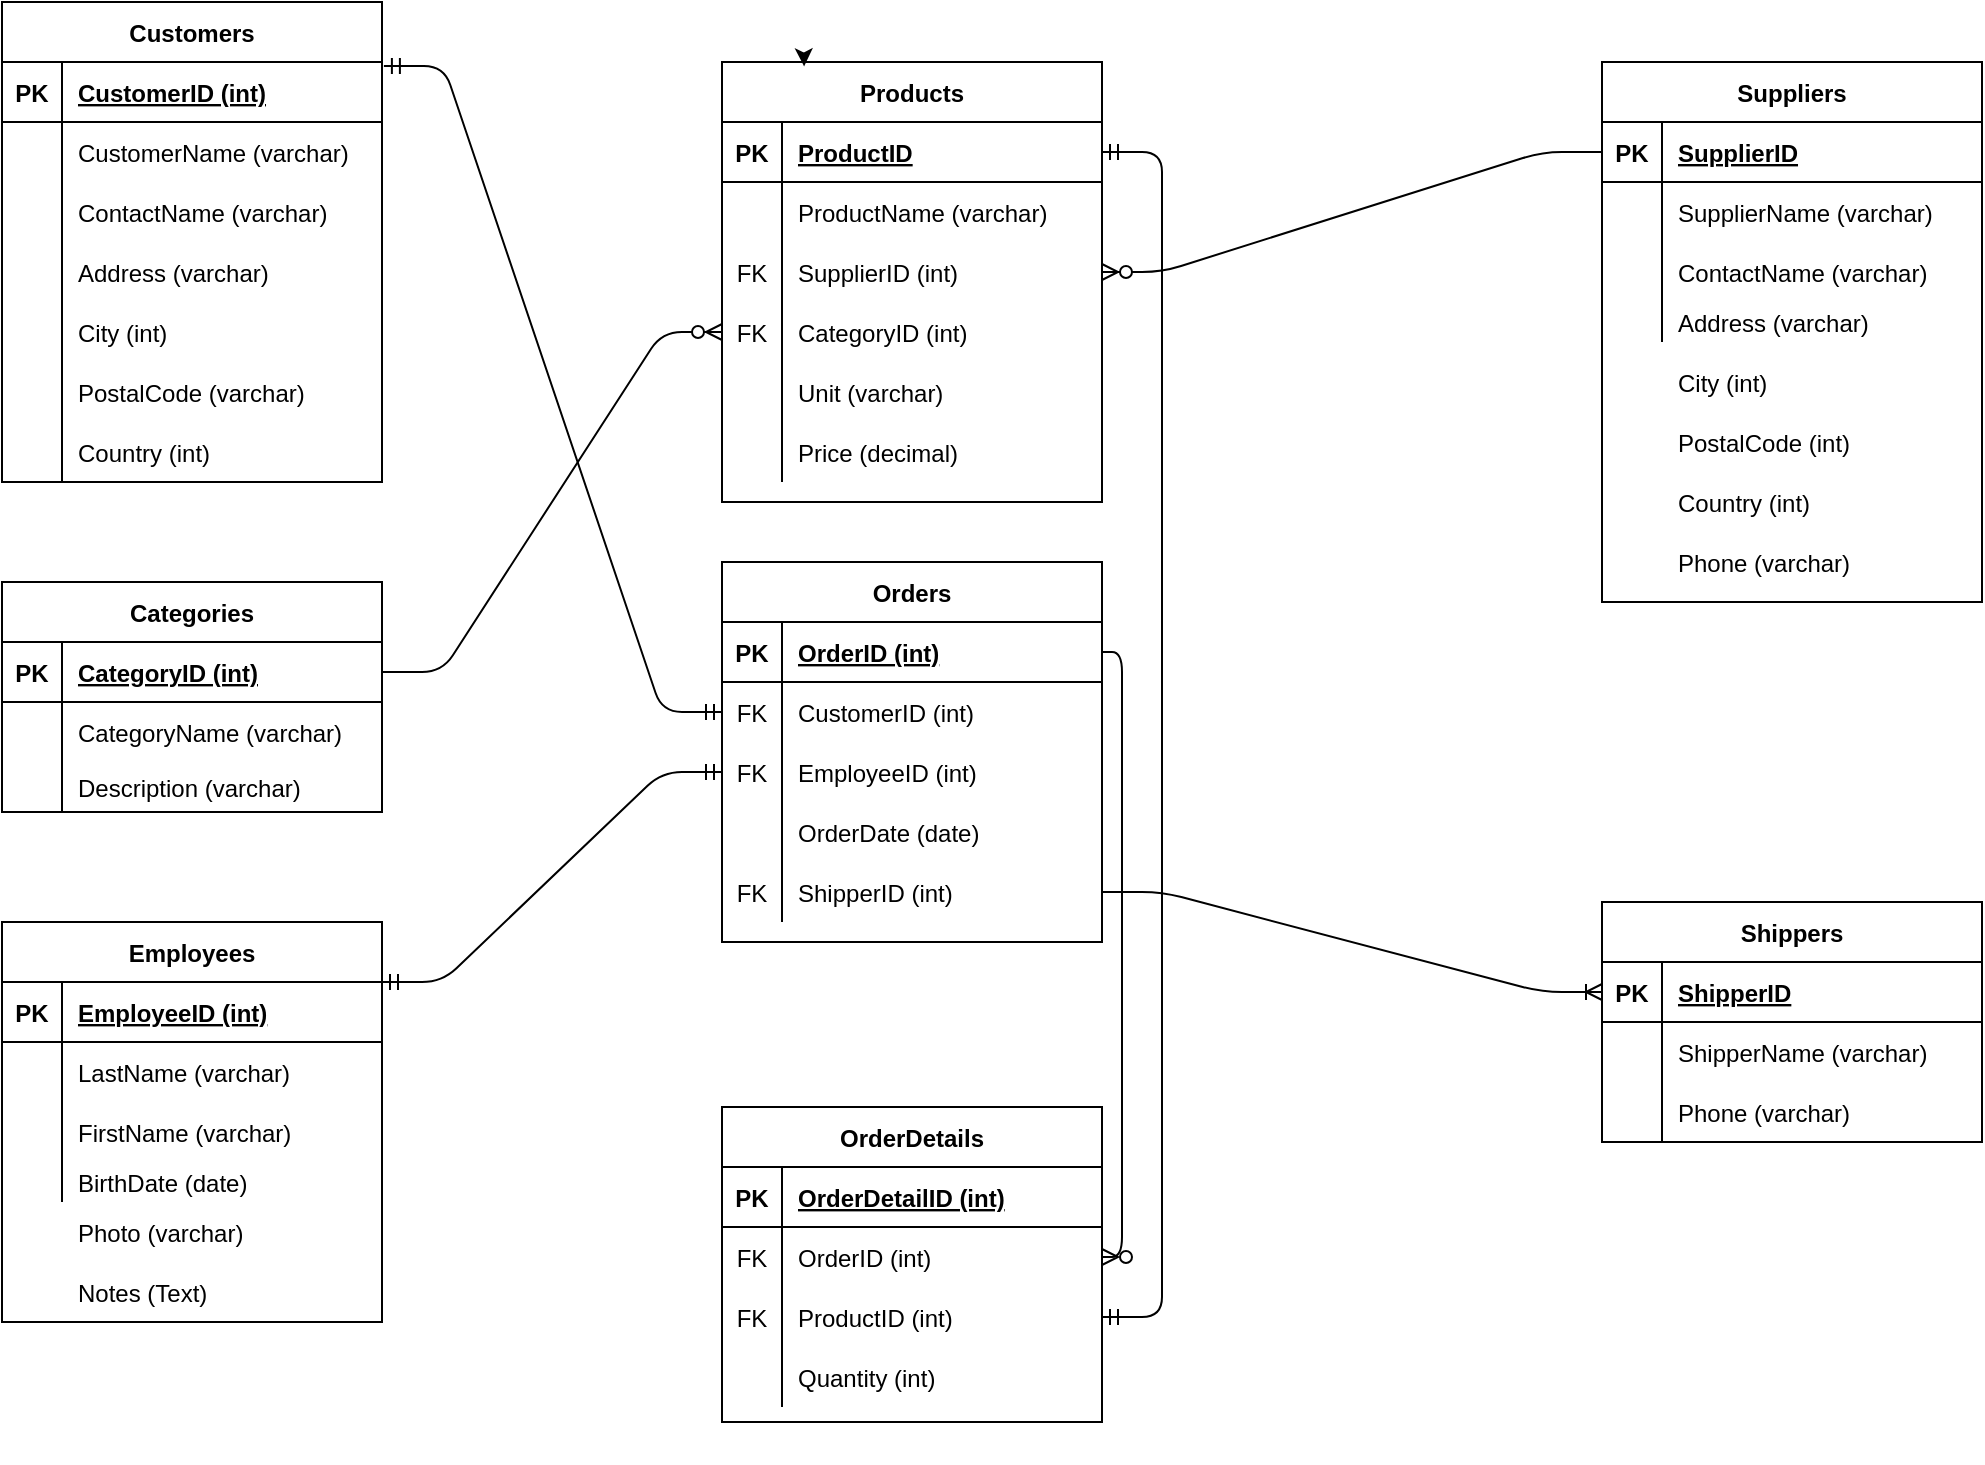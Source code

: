<mxfile version="14.5.1" type="device"><diagram id="REYFjEuNO5fn8zy1G1VM" name="ER MODEL"><mxGraphModel dx="1086" dy="806" grid="1" gridSize="10" guides="1" tooltips="1" connect="1" arrows="1" fold="1" page="1" pageScale="1" pageWidth="1169" pageHeight="827" math="0" shadow="0"><root><mxCell id="0"/><mxCell id="1" parent="0"/><mxCell id="KshwJAWhCBoOUDrjMIAV-1" value="Customers" style="shape=table;startSize=30;container=1;collapsible=1;childLayout=tableLayout;fixedRows=1;rowLines=0;fontStyle=1;align=center;resizeLast=1;" parent="1" vertex="1"><mxGeometry x="80" y="40" width="190" height="240" as="geometry"/></mxCell><mxCell id="KshwJAWhCBoOUDrjMIAV-2" value="" style="shape=partialRectangle;collapsible=0;dropTarget=0;pointerEvents=0;fillColor=none;top=0;left=0;bottom=1;right=0;points=[[0,0.5],[1,0.5]];portConstraint=eastwest;" parent="KshwJAWhCBoOUDrjMIAV-1" vertex="1"><mxGeometry y="30" width="190" height="30" as="geometry"/></mxCell><mxCell id="KshwJAWhCBoOUDrjMIAV-3" value="PK" style="shape=partialRectangle;connectable=0;fillColor=none;top=0;left=0;bottom=0;right=0;fontStyle=1;overflow=hidden;" parent="KshwJAWhCBoOUDrjMIAV-2" vertex="1"><mxGeometry width="30" height="30" as="geometry"/></mxCell><mxCell id="KshwJAWhCBoOUDrjMIAV-4" value="CustomerID (int)" style="shape=partialRectangle;connectable=0;fillColor=none;top=0;left=0;bottom=0;right=0;align=left;spacingLeft=6;fontStyle=5;overflow=hidden;" parent="KshwJAWhCBoOUDrjMIAV-2" vertex="1"><mxGeometry x="30" width="160" height="30" as="geometry"/></mxCell><mxCell id="KshwJAWhCBoOUDrjMIAV-5" value="" style="shape=partialRectangle;collapsible=0;dropTarget=0;pointerEvents=0;fillColor=none;top=0;left=0;bottom=0;right=0;points=[[0,0.5],[1,0.5]];portConstraint=eastwest;" parent="KshwJAWhCBoOUDrjMIAV-1" vertex="1"><mxGeometry y="60" width="190" height="30" as="geometry"/></mxCell><mxCell id="KshwJAWhCBoOUDrjMIAV-6" value="" style="shape=partialRectangle;connectable=0;fillColor=none;top=0;left=0;bottom=0;right=0;editable=1;overflow=hidden;" parent="KshwJAWhCBoOUDrjMIAV-5" vertex="1"><mxGeometry width="30" height="30" as="geometry"/></mxCell><mxCell id="KshwJAWhCBoOUDrjMIAV-7" value="CustomerName (varchar)" style="shape=partialRectangle;connectable=0;fillColor=none;top=0;left=0;bottom=0;right=0;align=left;spacingLeft=6;overflow=hidden;" parent="KshwJAWhCBoOUDrjMIAV-5" vertex="1"><mxGeometry x="30" width="160" height="30" as="geometry"/></mxCell><mxCell id="KshwJAWhCBoOUDrjMIAV-8" value="" style="shape=partialRectangle;collapsible=0;dropTarget=0;pointerEvents=0;fillColor=none;top=0;left=0;bottom=0;right=0;points=[[0,0.5],[1,0.5]];portConstraint=eastwest;" parent="KshwJAWhCBoOUDrjMIAV-1" vertex="1"><mxGeometry y="90" width="190" height="30" as="geometry"/></mxCell><mxCell id="KshwJAWhCBoOUDrjMIAV-9" value="" style="shape=partialRectangle;connectable=0;fillColor=none;top=0;left=0;bottom=0;right=0;editable=1;overflow=hidden;" parent="KshwJAWhCBoOUDrjMIAV-8" vertex="1"><mxGeometry width="30" height="30" as="geometry"/></mxCell><mxCell id="KshwJAWhCBoOUDrjMIAV-10" value="ContactName (varchar)" style="shape=partialRectangle;connectable=0;fillColor=none;top=0;left=0;bottom=0;right=0;align=left;spacingLeft=6;overflow=hidden;" parent="KshwJAWhCBoOUDrjMIAV-8" vertex="1"><mxGeometry x="30" width="160" height="30" as="geometry"/></mxCell><mxCell id="KshwJAWhCBoOUDrjMIAV-11" value="" style="shape=partialRectangle;collapsible=0;dropTarget=0;pointerEvents=0;fillColor=none;top=0;left=0;bottom=0;right=0;points=[[0,0.5],[1,0.5]];portConstraint=eastwest;" parent="KshwJAWhCBoOUDrjMIAV-1" vertex="1"><mxGeometry y="120" width="190" height="30" as="geometry"/></mxCell><mxCell id="KshwJAWhCBoOUDrjMIAV-12" value="" style="shape=partialRectangle;connectable=0;fillColor=none;top=0;left=0;bottom=0;right=0;editable=1;overflow=hidden;" parent="KshwJAWhCBoOUDrjMIAV-11" vertex="1"><mxGeometry width="30" height="30" as="geometry"/></mxCell><mxCell id="KshwJAWhCBoOUDrjMIAV-13" value="Address (varchar)" style="shape=partialRectangle;connectable=0;fillColor=none;top=0;left=0;bottom=0;right=0;align=left;spacingLeft=6;overflow=hidden;" parent="KshwJAWhCBoOUDrjMIAV-11" vertex="1"><mxGeometry x="30" width="160" height="30" as="geometry"/></mxCell><mxCell id="KshwJAWhCBoOUDrjMIAV-205" value="" style="shape=partialRectangle;collapsible=0;dropTarget=0;pointerEvents=0;fillColor=none;top=0;left=0;bottom=0;right=0;points=[[0,0.5],[1,0.5]];portConstraint=eastwest;startSize=30;" parent="KshwJAWhCBoOUDrjMIAV-1" vertex="1"><mxGeometry y="150" width="190" height="30" as="geometry"/></mxCell><mxCell id="KshwJAWhCBoOUDrjMIAV-206" value="" style="shape=partialRectangle;connectable=0;fillColor=none;top=0;left=0;bottom=0;right=0;editable=1;overflow=hidden;" parent="KshwJAWhCBoOUDrjMIAV-205" vertex="1"><mxGeometry width="30" height="30" as="geometry"/></mxCell><mxCell id="KshwJAWhCBoOUDrjMIAV-207" value="City (int)" style="shape=partialRectangle;connectable=0;fillColor=none;top=0;left=0;bottom=0;right=0;align=left;spacingLeft=6;overflow=hidden;" parent="KshwJAWhCBoOUDrjMIAV-205" vertex="1"><mxGeometry x="30" width="160" height="30" as="geometry"/></mxCell><mxCell id="KshwJAWhCBoOUDrjMIAV-215" value="" style="shape=partialRectangle;collapsible=0;dropTarget=0;pointerEvents=0;fillColor=none;top=0;left=0;bottom=0;right=0;points=[[0,0.5],[1,0.5]];portConstraint=eastwest;startSize=30;" parent="KshwJAWhCBoOUDrjMIAV-1" vertex="1"><mxGeometry y="180" width="190" height="30" as="geometry"/></mxCell><mxCell id="KshwJAWhCBoOUDrjMIAV-216" value="" style="shape=partialRectangle;connectable=0;fillColor=none;top=0;left=0;bottom=0;right=0;editable=1;overflow=hidden;" parent="KshwJAWhCBoOUDrjMIAV-215" vertex="1"><mxGeometry width="30" height="30" as="geometry"/></mxCell><mxCell id="KshwJAWhCBoOUDrjMIAV-217" value="PostalCode (varchar)" style="shape=partialRectangle;connectable=0;fillColor=none;top=0;left=0;bottom=0;right=0;align=left;spacingLeft=6;overflow=hidden;" parent="KshwJAWhCBoOUDrjMIAV-215" vertex="1"><mxGeometry x="30" width="160" height="30" as="geometry"/></mxCell><mxCell id="KshwJAWhCBoOUDrjMIAV-208" value="" style="shape=partialRectangle;collapsible=0;dropTarget=0;pointerEvents=0;fillColor=none;top=0;left=0;bottom=0;right=0;points=[[0,0.5],[1,0.5]];portConstraint=eastwest;startSize=30;" parent="KshwJAWhCBoOUDrjMIAV-1" vertex="1"><mxGeometry y="210" width="190" height="30" as="geometry"/></mxCell><mxCell id="KshwJAWhCBoOUDrjMIAV-209" value="" style="shape=partialRectangle;connectable=0;fillColor=none;top=0;left=0;bottom=0;right=0;editable=1;overflow=hidden;" parent="KshwJAWhCBoOUDrjMIAV-208" vertex="1"><mxGeometry width="30" height="30" as="geometry"/></mxCell><mxCell id="KshwJAWhCBoOUDrjMIAV-210" value="Country (int)" style="shape=partialRectangle;connectable=0;fillColor=none;top=0;left=0;bottom=0;right=0;align=left;spacingLeft=6;overflow=hidden;" parent="KshwJAWhCBoOUDrjMIAV-208" vertex="1"><mxGeometry x="30" width="160" height="30" as="geometry"/></mxCell><mxCell id="KshwJAWhCBoOUDrjMIAV-18" value="Categories" style="shape=table;startSize=30;container=1;collapsible=1;childLayout=tableLayout;fixedRows=1;rowLines=0;fontStyle=1;align=center;resizeLast=1;" parent="1" vertex="1"><mxGeometry x="80" y="330" width="190" height="115" as="geometry"/></mxCell><mxCell id="KshwJAWhCBoOUDrjMIAV-19" value="" style="shape=partialRectangle;collapsible=0;dropTarget=0;pointerEvents=0;fillColor=none;top=0;left=0;bottom=1;right=0;points=[[0,0.5],[1,0.5]];portConstraint=eastwest;" parent="KshwJAWhCBoOUDrjMIAV-18" vertex="1"><mxGeometry y="30" width="190" height="30" as="geometry"/></mxCell><mxCell id="KshwJAWhCBoOUDrjMIAV-20" value="PK" style="shape=partialRectangle;connectable=0;fillColor=none;top=0;left=0;bottom=0;right=0;fontStyle=1;overflow=hidden;" parent="KshwJAWhCBoOUDrjMIAV-19" vertex="1"><mxGeometry width="30" height="30" as="geometry"/></mxCell><mxCell id="KshwJAWhCBoOUDrjMIAV-21" value="CategoryID (int)" style="shape=partialRectangle;connectable=0;fillColor=none;top=0;left=0;bottom=0;right=0;align=left;spacingLeft=6;fontStyle=5;overflow=hidden;" parent="KshwJAWhCBoOUDrjMIAV-19" vertex="1"><mxGeometry x="30" width="160" height="30" as="geometry"/></mxCell><mxCell id="KshwJAWhCBoOUDrjMIAV-22" value="" style="shape=partialRectangle;collapsible=0;dropTarget=0;pointerEvents=0;fillColor=none;top=0;left=0;bottom=0;right=0;points=[[0,0.5],[1,0.5]];portConstraint=eastwest;" parent="KshwJAWhCBoOUDrjMIAV-18" vertex="1"><mxGeometry y="60" width="190" height="30" as="geometry"/></mxCell><mxCell id="KshwJAWhCBoOUDrjMIAV-23" value="" style="shape=partialRectangle;connectable=0;fillColor=none;top=0;left=0;bottom=0;right=0;editable=1;overflow=hidden;" parent="KshwJAWhCBoOUDrjMIAV-22" vertex="1"><mxGeometry width="30" height="30" as="geometry"/></mxCell><mxCell id="KshwJAWhCBoOUDrjMIAV-24" value="CategoryName (varchar)" style="shape=partialRectangle;connectable=0;fillColor=none;top=0;left=0;bottom=0;right=0;align=left;spacingLeft=6;overflow=hidden;" parent="KshwJAWhCBoOUDrjMIAV-22" vertex="1"><mxGeometry x="30" width="160" height="30" as="geometry"/></mxCell><mxCell id="KshwJAWhCBoOUDrjMIAV-25" value="" style="shape=partialRectangle;collapsible=0;dropTarget=0;pointerEvents=0;fillColor=none;top=0;left=0;bottom=0;right=0;points=[[0,0.5],[1,0.5]];portConstraint=eastwest;" parent="KshwJAWhCBoOUDrjMIAV-18" vertex="1"><mxGeometry y="90" width="190" height="25" as="geometry"/></mxCell><mxCell id="KshwJAWhCBoOUDrjMIAV-26" value="" style="shape=partialRectangle;connectable=0;fillColor=none;top=0;left=0;bottom=0;right=0;editable=1;overflow=hidden;" parent="KshwJAWhCBoOUDrjMIAV-25" vertex="1"><mxGeometry width="30" height="25" as="geometry"/></mxCell><mxCell id="KshwJAWhCBoOUDrjMIAV-27" value="Description (varchar)" style="shape=partialRectangle;connectable=0;fillColor=none;top=0;left=0;bottom=0;right=0;align=left;spacingLeft=6;overflow=hidden;" parent="KshwJAWhCBoOUDrjMIAV-25" vertex="1"><mxGeometry x="30" width="160" height="25" as="geometry"/></mxCell><mxCell id="KshwJAWhCBoOUDrjMIAV-31" value="Employees" style="shape=table;startSize=30;container=1;collapsible=1;childLayout=tableLayout;fixedRows=1;rowLines=0;fontStyle=1;align=center;resizeLast=1;" parent="1" vertex="1"><mxGeometry x="80" y="500" width="190" height="200" as="geometry"/></mxCell><mxCell id="KshwJAWhCBoOUDrjMIAV-32" value="" style="shape=partialRectangle;collapsible=0;dropTarget=0;pointerEvents=0;fillColor=none;top=0;left=0;bottom=1;right=0;points=[[0,0.5],[1,0.5]];portConstraint=eastwest;" parent="KshwJAWhCBoOUDrjMIAV-31" vertex="1"><mxGeometry y="30" width="190" height="30" as="geometry"/></mxCell><mxCell id="KshwJAWhCBoOUDrjMIAV-33" value="PK" style="shape=partialRectangle;connectable=0;fillColor=none;top=0;left=0;bottom=0;right=0;fontStyle=1;overflow=hidden;" parent="KshwJAWhCBoOUDrjMIAV-32" vertex="1"><mxGeometry width="30" height="30" as="geometry"/></mxCell><mxCell id="KshwJAWhCBoOUDrjMIAV-34" value="EmployeeID (int)" style="shape=partialRectangle;connectable=0;fillColor=none;top=0;left=0;bottom=0;right=0;align=left;spacingLeft=6;fontStyle=5;overflow=hidden;" parent="KshwJAWhCBoOUDrjMIAV-32" vertex="1"><mxGeometry x="30" width="160" height="30" as="geometry"/></mxCell><mxCell id="KshwJAWhCBoOUDrjMIAV-35" value="" style="shape=partialRectangle;collapsible=0;dropTarget=0;pointerEvents=0;fillColor=none;top=0;left=0;bottom=0;right=0;points=[[0,0.5],[1,0.5]];portConstraint=eastwest;" parent="KshwJAWhCBoOUDrjMIAV-31" vertex="1"><mxGeometry y="60" width="190" height="30" as="geometry"/></mxCell><mxCell id="KshwJAWhCBoOUDrjMIAV-36" value="" style="shape=partialRectangle;connectable=0;fillColor=none;top=0;left=0;bottom=0;right=0;editable=1;overflow=hidden;" parent="KshwJAWhCBoOUDrjMIAV-35" vertex="1"><mxGeometry width="30" height="30" as="geometry"/></mxCell><mxCell id="KshwJAWhCBoOUDrjMIAV-37" value="LastName (varchar)" style="shape=partialRectangle;connectable=0;fillColor=none;top=0;left=0;bottom=0;right=0;align=left;spacingLeft=6;overflow=hidden;" parent="KshwJAWhCBoOUDrjMIAV-35" vertex="1"><mxGeometry x="30" width="160" height="30" as="geometry"/></mxCell><mxCell id="KshwJAWhCBoOUDrjMIAV-38" value="" style="shape=partialRectangle;collapsible=0;dropTarget=0;pointerEvents=0;fillColor=none;top=0;left=0;bottom=0;right=0;points=[[0,0.5],[1,0.5]];portConstraint=eastwest;" parent="KshwJAWhCBoOUDrjMIAV-31" vertex="1"><mxGeometry y="90" width="190" height="30" as="geometry"/></mxCell><mxCell id="KshwJAWhCBoOUDrjMIAV-39" value="" style="shape=partialRectangle;connectable=0;fillColor=none;top=0;left=0;bottom=0;right=0;editable=1;overflow=hidden;" parent="KshwJAWhCBoOUDrjMIAV-38" vertex="1"><mxGeometry width="30" height="30" as="geometry"/></mxCell><mxCell id="KshwJAWhCBoOUDrjMIAV-40" value="FirstName (varchar)" style="shape=partialRectangle;connectable=0;fillColor=none;top=0;left=0;bottom=0;right=0;align=left;spacingLeft=6;overflow=hidden;flipH=1;" parent="KshwJAWhCBoOUDrjMIAV-38" vertex="1"><mxGeometry x="30" width="160" height="30" as="geometry"/></mxCell><mxCell id="KshwJAWhCBoOUDrjMIAV-41" value="" style="shape=partialRectangle;collapsible=0;dropTarget=0;pointerEvents=0;fillColor=none;top=0;left=0;bottom=0;right=0;points=[[0,0.5],[1,0.5]];portConstraint=eastwest;" parent="KshwJAWhCBoOUDrjMIAV-31" vertex="1"><mxGeometry y="120" width="190" height="20" as="geometry"/></mxCell><mxCell id="KshwJAWhCBoOUDrjMIAV-42" value="" style="shape=partialRectangle;connectable=0;fillColor=none;top=0;left=0;bottom=0;right=0;editable=1;overflow=hidden;" parent="KshwJAWhCBoOUDrjMIAV-41" vertex="1"><mxGeometry width="30" height="20" as="geometry"/></mxCell><mxCell id="KshwJAWhCBoOUDrjMIAV-43" value="BirthDate (date)" style="shape=partialRectangle;connectable=0;fillColor=none;top=0;left=0;bottom=0;right=0;align=left;spacingLeft=6;overflow=hidden;" parent="KshwJAWhCBoOUDrjMIAV-41" vertex="1"><mxGeometry x="30" width="160" height="20" as="geometry"/></mxCell><mxCell id="KshwJAWhCBoOUDrjMIAV-45" value="Photo (varchar)" style="shape=partialRectangle;connectable=0;fillColor=none;top=0;left=0;bottom=0;right=0;align=left;spacingLeft=6;overflow=hidden;" parent="1" vertex="1"><mxGeometry x="110" y="640" width="160" height="30" as="geometry"/></mxCell><mxCell id="KshwJAWhCBoOUDrjMIAV-46" value="Notes (Text)" style="shape=partialRectangle;connectable=0;fillColor=none;top=0;left=0;bottom=0;right=0;align=left;spacingLeft=6;overflow=hidden;" parent="1" vertex="1"><mxGeometry x="110" y="670" width="160" height="30" as="geometry"/></mxCell><mxCell id="KshwJAWhCBoOUDrjMIAV-47" value="Suppliers" style="shape=table;startSize=30;container=1;collapsible=1;childLayout=tableLayout;fixedRows=1;rowLines=0;fontStyle=1;align=center;resizeLast=1;fillColor=none;" parent="1" vertex="1"><mxGeometry x="880" y="70" width="190" height="270" as="geometry"/></mxCell><mxCell id="KshwJAWhCBoOUDrjMIAV-48" value="" style="shape=partialRectangle;collapsible=0;dropTarget=0;pointerEvents=0;top=0;left=0;bottom=1;right=0;points=[[0,0.5],[1,0.5]];portConstraint=eastwest;fillColor=none;" parent="KshwJAWhCBoOUDrjMIAV-47" vertex="1"><mxGeometry y="30" width="190" height="30" as="geometry"/></mxCell><mxCell id="KshwJAWhCBoOUDrjMIAV-49" value="PK" style="shape=partialRectangle;connectable=0;top=0;left=0;bottom=0;right=0;fontStyle=1;overflow=hidden;fillColor=none;" parent="KshwJAWhCBoOUDrjMIAV-48" vertex="1"><mxGeometry width="30" height="30" as="geometry"/></mxCell><mxCell id="KshwJAWhCBoOUDrjMIAV-50" value="SupplierID" style="shape=partialRectangle;connectable=0;top=0;left=0;bottom=0;right=0;align=left;spacingLeft=6;fontStyle=5;overflow=hidden;fillColor=none;" parent="KshwJAWhCBoOUDrjMIAV-48" vertex="1"><mxGeometry x="30" width="160" height="30" as="geometry"/></mxCell><mxCell id="KshwJAWhCBoOUDrjMIAV-51" value="" style="shape=partialRectangle;collapsible=0;dropTarget=0;pointerEvents=0;top=0;left=0;bottom=0;right=0;points=[[0,0.5],[1,0.5]];portConstraint=eastwest;fillColor=none;" parent="KshwJAWhCBoOUDrjMIAV-47" vertex="1"><mxGeometry y="60" width="190" height="30" as="geometry"/></mxCell><mxCell id="KshwJAWhCBoOUDrjMIAV-52" value="" style="shape=partialRectangle;connectable=0;top=0;left=0;bottom=0;right=0;editable=1;overflow=hidden;fillColor=none;" parent="KshwJAWhCBoOUDrjMIAV-51" vertex="1"><mxGeometry width="30" height="30" as="geometry"/></mxCell><mxCell id="KshwJAWhCBoOUDrjMIAV-53" value="SupplierName (varchar)" style="shape=partialRectangle;connectable=0;top=0;left=0;bottom=0;right=0;align=left;spacingLeft=6;overflow=hidden;fillColor=none;" parent="KshwJAWhCBoOUDrjMIAV-51" vertex="1"><mxGeometry x="30" width="160" height="30" as="geometry"/></mxCell><mxCell id="KshwJAWhCBoOUDrjMIAV-54" value="" style="shape=partialRectangle;collapsible=0;dropTarget=0;pointerEvents=0;top=0;left=0;bottom=0;right=0;points=[[0,0.5],[1,0.5]];portConstraint=eastwest;fillColor=none;" parent="KshwJAWhCBoOUDrjMIAV-47" vertex="1"><mxGeometry y="90" width="190" height="30" as="geometry"/></mxCell><mxCell id="KshwJAWhCBoOUDrjMIAV-55" value="" style="shape=partialRectangle;connectable=0;top=0;left=0;bottom=0;right=0;editable=1;overflow=hidden;fillColor=none;" parent="KshwJAWhCBoOUDrjMIAV-54" vertex="1"><mxGeometry width="30" height="30" as="geometry"/></mxCell><mxCell id="KshwJAWhCBoOUDrjMIAV-56" value="ContactName (varchar)" style="shape=partialRectangle;connectable=0;top=0;left=0;bottom=0;right=0;align=left;spacingLeft=6;overflow=hidden;flipH=1;fillColor=none;" parent="KshwJAWhCBoOUDrjMIAV-54" vertex="1"><mxGeometry x="30" width="160" height="30" as="geometry"/></mxCell><mxCell id="KshwJAWhCBoOUDrjMIAV-57" value="" style="shape=partialRectangle;collapsible=0;dropTarget=0;pointerEvents=0;top=0;left=0;bottom=0;right=0;points=[[0,0.5],[1,0.5]];portConstraint=eastwest;fillColor=none;" parent="KshwJAWhCBoOUDrjMIAV-47" vertex="1"><mxGeometry y="120" width="190" height="20" as="geometry"/></mxCell><mxCell id="KshwJAWhCBoOUDrjMIAV-58" value="" style="shape=partialRectangle;connectable=0;top=0;left=0;bottom=0;right=0;editable=1;overflow=hidden;fillColor=none;" parent="KshwJAWhCBoOUDrjMIAV-57" vertex="1"><mxGeometry width="30" height="20" as="geometry"/></mxCell><mxCell id="KshwJAWhCBoOUDrjMIAV-59" value="Address (varchar)" style="shape=partialRectangle;connectable=0;top=0;left=0;bottom=0;right=0;align=left;spacingLeft=6;overflow=hidden;fillColor=none;" parent="KshwJAWhCBoOUDrjMIAV-57" vertex="1"><mxGeometry x="30" width="160" height="20" as="geometry"/></mxCell><mxCell id="KshwJAWhCBoOUDrjMIAV-60" value="" style="shape=partialRectangle;collapsible=0;dropTarget=0;pointerEvents=0;top=0;left=0;bottom=0;right=0;points=[[0,0.5],[1,0.5]];portConstraint=eastwest;fillColor=none;" parent="1" vertex="1"><mxGeometry x="880" y="220" width="190" height="20" as="geometry"/></mxCell><mxCell id="KshwJAWhCBoOUDrjMIAV-61" value="" style="shape=partialRectangle;connectable=0;top=0;left=0;bottom=0;right=0;editable=1;overflow=hidden;fillColor=none;" parent="KshwJAWhCBoOUDrjMIAV-60" vertex="1"><mxGeometry width="30" height="20" as="geometry"/></mxCell><mxCell id="KshwJAWhCBoOUDrjMIAV-62" value="City (int)" style="shape=partialRectangle;connectable=0;top=0;left=0;bottom=0;right=0;align=left;spacingLeft=6;overflow=hidden;fillColor=none;" parent="KshwJAWhCBoOUDrjMIAV-60" vertex="1"><mxGeometry x="30" width="160" height="20" as="geometry"/></mxCell><mxCell id="KshwJAWhCBoOUDrjMIAV-63" value="" style="shape=partialRectangle;collapsible=0;dropTarget=0;pointerEvents=0;top=0;left=0;bottom=0;right=0;points=[[0,0.5],[1,0.5]];portConstraint=eastwest;fillColor=none;" parent="1" vertex="1"><mxGeometry x="880" y="250" width="190" height="20" as="geometry"/></mxCell><mxCell id="KshwJAWhCBoOUDrjMIAV-64" value="" style="shape=partialRectangle;connectable=0;top=0;left=0;bottom=0;right=0;editable=1;overflow=hidden;fillColor=none;" parent="KshwJAWhCBoOUDrjMIAV-63" vertex="1"><mxGeometry width="30" height="20" as="geometry"/></mxCell><mxCell id="KshwJAWhCBoOUDrjMIAV-65" value="PostalCode (int)" style="shape=partialRectangle;connectable=0;top=0;left=0;bottom=0;right=0;align=left;spacingLeft=6;overflow=hidden;fillColor=none;" parent="KshwJAWhCBoOUDrjMIAV-63" vertex="1"><mxGeometry x="30" width="160" height="20" as="geometry"/></mxCell><mxCell id="KshwJAWhCBoOUDrjMIAV-66" value="" style="shape=partialRectangle;collapsible=0;dropTarget=0;pointerEvents=0;top=0;left=0;bottom=0;right=0;points=[[0,0.5],[1,0.5]];portConstraint=eastwest;fillColor=none;" parent="1" vertex="1"><mxGeometry x="880" y="280" width="190" height="20" as="geometry"/></mxCell><mxCell id="KshwJAWhCBoOUDrjMIAV-67" value="" style="shape=partialRectangle;connectable=0;top=0;left=0;bottom=0;right=0;editable=1;overflow=hidden;fillColor=none;" parent="KshwJAWhCBoOUDrjMIAV-66" vertex="1"><mxGeometry width="30" height="20" as="geometry"/></mxCell><mxCell id="KshwJAWhCBoOUDrjMIAV-68" value="Country (int)" style="shape=partialRectangle;connectable=0;top=0;left=0;bottom=0;right=0;align=left;spacingLeft=6;overflow=hidden;fillColor=none;" parent="KshwJAWhCBoOUDrjMIAV-66" vertex="1"><mxGeometry x="30" width="160" height="20" as="geometry"/></mxCell><mxCell id="KshwJAWhCBoOUDrjMIAV-69" value="" style="shape=partialRectangle;collapsible=0;dropTarget=0;pointerEvents=0;top=0;left=0;bottom=0;right=0;points=[[0,0.5],[1,0.5]];portConstraint=eastwest;fillColor=none;" parent="1" vertex="1"><mxGeometry x="880" y="310" width="190" height="20" as="geometry"/></mxCell><mxCell id="KshwJAWhCBoOUDrjMIAV-70" value="" style="shape=partialRectangle;connectable=0;top=0;left=0;bottom=0;right=0;editable=1;overflow=hidden;fillColor=none;" parent="KshwJAWhCBoOUDrjMIAV-69" vertex="1"><mxGeometry width="30" height="20" as="geometry"/></mxCell><mxCell id="KshwJAWhCBoOUDrjMIAV-71" value="Phone (varchar)" style="shape=partialRectangle;connectable=0;top=0;left=0;bottom=0;right=0;align=left;spacingLeft=6;overflow=hidden;fillColor=none;" parent="KshwJAWhCBoOUDrjMIAV-69" vertex="1"><mxGeometry x="30" width="160" height="20" as="geometry"/></mxCell><mxCell id="KshwJAWhCBoOUDrjMIAV-73" value="Shippers" style="shape=table;startSize=30;container=1;collapsible=1;childLayout=tableLayout;fixedRows=1;rowLines=0;fontStyle=1;align=center;resizeLast=1;" parent="1" vertex="1"><mxGeometry x="880" y="490" width="190" height="120" as="geometry"/></mxCell><mxCell id="KshwJAWhCBoOUDrjMIAV-74" value="" style="shape=partialRectangle;collapsible=0;dropTarget=0;pointerEvents=0;fillColor=none;top=0;left=0;bottom=1;right=0;points=[[0,0.5],[1,0.5]];portConstraint=eastwest;" parent="KshwJAWhCBoOUDrjMIAV-73" vertex="1"><mxGeometry y="30" width="190" height="30" as="geometry"/></mxCell><mxCell id="KshwJAWhCBoOUDrjMIAV-75" value="PK" style="shape=partialRectangle;connectable=0;fillColor=none;top=0;left=0;bottom=0;right=0;fontStyle=1;overflow=hidden;" parent="KshwJAWhCBoOUDrjMIAV-74" vertex="1"><mxGeometry width="30" height="30" as="geometry"/></mxCell><mxCell id="KshwJAWhCBoOUDrjMIAV-76" value="ShipperID" style="shape=partialRectangle;connectable=0;fillColor=none;top=0;left=0;bottom=0;right=0;align=left;spacingLeft=6;fontStyle=5;overflow=hidden;" parent="KshwJAWhCBoOUDrjMIAV-74" vertex="1"><mxGeometry x="30" width="160" height="30" as="geometry"/></mxCell><mxCell id="KshwJAWhCBoOUDrjMIAV-77" value="" style="shape=partialRectangle;collapsible=0;dropTarget=0;pointerEvents=0;fillColor=none;top=0;left=0;bottom=0;right=0;points=[[0,0.5],[1,0.5]];portConstraint=eastwest;" parent="KshwJAWhCBoOUDrjMIAV-73" vertex="1"><mxGeometry y="60" width="190" height="30" as="geometry"/></mxCell><mxCell id="KshwJAWhCBoOUDrjMIAV-78" value="" style="shape=partialRectangle;connectable=0;fillColor=none;top=0;left=0;bottom=0;right=0;editable=1;overflow=hidden;" parent="KshwJAWhCBoOUDrjMIAV-77" vertex="1"><mxGeometry width="30" height="30" as="geometry"/></mxCell><mxCell id="KshwJAWhCBoOUDrjMIAV-79" value="ShipperName (varchar)" style="shape=partialRectangle;connectable=0;fillColor=none;top=0;left=0;bottom=0;right=0;align=left;spacingLeft=6;overflow=hidden;" parent="KshwJAWhCBoOUDrjMIAV-77" vertex="1"><mxGeometry x="30" width="160" height="30" as="geometry"/></mxCell><mxCell id="KshwJAWhCBoOUDrjMIAV-80" value="" style="shape=partialRectangle;collapsible=0;dropTarget=0;pointerEvents=0;fillColor=none;top=0;left=0;bottom=0;right=0;points=[[0,0.5],[1,0.5]];portConstraint=eastwest;" parent="KshwJAWhCBoOUDrjMIAV-73" vertex="1"><mxGeometry y="90" width="190" height="30" as="geometry"/></mxCell><mxCell id="KshwJAWhCBoOUDrjMIAV-81" value="" style="shape=partialRectangle;connectable=0;fillColor=none;top=0;left=0;bottom=0;right=0;editable=1;overflow=hidden;" parent="KshwJAWhCBoOUDrjMIAV-80" vertex="1"><mxGeometry width="30" height="30" as="geometry"/></mxCell><mxCell id="KshwJAWhCBoOUDrjMIAV-82" value="Phone (varchar)" style="shape=partialRectangle;connectable=0;fillColor=none;top=0;left=0;bottom=0;right=0;align=left;spacingLeft=6;overflow=hidden;flipH=1;" parent="KshwJAWhCBoOUDrjMIAV-80" vertex="1"><mxGeometry x="30" width="160" height="30" as="geometry"/></mxCell><object label="OrderDetails" placeholders="1" id="KshwJAWhCBoOUDrjMIAV-86"><mxCell style="shape=table;startSize=30;container=1;collapsible=1;childLayout=tableLayout;fixedRows=1;rowLines=0;fontStyle=1;align=center;resizeLast=1;flipH=1;flipV=0;" parent="1" vertex="1"><mxGeometry x="440" y="592.5" width="190" height="157.5" as="geometry"/></mxCell></object><mxCell id="KshwJAWhCBoOUDrjMIAV-87" value="" style="shape=partialRectangle;collapsible=0;dropTarget=0;pointerEvents=0;fillColor=none;top=0;left=0;bottom=1;right=0;points=[[0,0.5],[1,0.5]];portConstraint=eastwest;" parent="KshwJAWhCBoOUDrjMIAV-86" vertex="1"><mxGeometry y="30" width="190" height="30" as="geometry"/></mxCell><mxCell id="KshwJAWhCBoOUDrjMIAV-88" value="PK" style="shape=partialRectangle;connectable=0;fillColor=none;top=0;left=0;bottom=0;right=0;fontStyle=1;overflow=hidden;" parent="KshwJAWhCBoOUDrjMIAV-87" vertex="1"><mxGeometry width="30" height="30" as="geometry"/></mxCell><mxCell id="KshwJAWhCBoOUDrjMIAV-89" value="OrderDetailID (int)" style="shape=partialRectangle;connectable=0;fillColor=none;top=0;left=0;bottom=0;right=0;align=left;spacingLeft=6;fontStyle=5;overflow=hidden;" parent="KshwJAWhCBoOUDrjMIAV-87" vertex="1"><mxGeometry x="30" width="160" height="30" as="geometry"/></mxCell><mxCell id="KshwJAWhCBoOUDrjMIAV-234" value="" style="shape=partialRectangle;collapsible=0;dropTarget=0;pointerEvents=0;fillColor=none;top=0;left=0;bottom=0;right=0;points=[[0,0.5],[1,0.5]];portConstraint=eastwest;startSize=30;" parent="KshwJAWhCBoOUDrjMIAV-86" vertex="1"><mxGeometry y="60" width="190" height="30" as="geometry"/></mxCell><mxCell id="KshwJAWhCBoOUDrjMIAV-235" value="FK" style="shape=partialRectangle;connectable=0;fillColor=none;top=0;left=0;bottom=0;right=0;fontStyle=0;overflow=hidden;" parent="KshwJAWhCBoOUDrjMIAV-234" vertex="1"><mxGeometry width="30" height="30" as="geometry"/></mxCell><mxCell id="KshwJAWhCBoOUDrjMIAV-236" value="OrderID (int)" style="shape=partialRectangle;connectable=0;fillColor=none;top=0;left=0;bottom=0;right=0;align=left;spacingLeft=6;fontStyle=0;overflow=hidden;" parent="KshwJAWhCBoOUDrjMIAV-234" vertex="1"><mxGeometry x="30" width="160" height="30" as="geometry"/></mxCell><mxCell id="KshwJAWhCBoOUDrjMIAV-202" value="" style="shape=partialRectangle;collapsible=0;dropTarget=0;pointerEvents=0;fillColor=none;top=0;left=0;bottom=0;right=0;points=[[0,0.5],[1,0.5]];portConstraint=eastwest;startSize=30;" parent="KshwJAWhCBoOUDrjMIAV-86" vertex="1"><mxGeometry y="90" width="190" height="30" as="geometry"/></mxCell><mxCell id="KshwJAWhCBoOUDrjMIAV-203" value="FK" style="shape=partialRectangle;connectable=0;fillColor=none;top=0;left=0;bottom=0;right=0;fontStyle=0;overflow=hidden;" parent="KshwJAWhCBoOUDrjMIAV-202" vertex="1"><mxGeometry width="30" height="30" as="geometry"/></mxCell><mxCell id="KshwJAWhCBoOUDrjMIAV-204" value="ProductID (int)" style="shape=partialRectangle;connectable=0;fillColor=none;top=0;left=0;bottom=0;right=0;align=left;spacingLeft=6;fontStyle=0;overflow=hidden;" parent="KshwJAWhCBoOUDrjMIAV-202" vertex="1"><mxGeometry x="30" width="160" height="30" as="geometry"/></mxCell><mxCell id="KshwJAWhCBoOUDrjMIAV-96" value="" style="shape=partialRectangle;collapsible=0;dropTarget=0;pointerEvents=0;fillColor=none;top=0;left=0;bottom=0;right=0;points=[[0,0.5],[1,0.5]];portConstraint=eastwest;" parent="KshwJAWhCBoOUDrjMIAV-86" vertex="1"><mxGeometry y="120" width="190" height="30" as="geometry"/></mxCell><mxCell id="KshwJAWhCBoOUDrjMIAV-97" value="" style="shape=partialRectangle;connectable=0;fillColor=none;top=0;left=0;bottom=0;right=0;editable=1;overflow=hidden;" parent="KshwJAWhCBoOUDrjMIAV-96" vertex="1"><mxGeometry width="30" height="30" as="geometry"/></mxCell><mxCell id="KshwJAWhCBoOUDrjMIAV-98" value="Quantity (int)" style="shape=partialRectangle;connectable=0;fillColor=none;top=0;left=0;bottom=0;right=0;align=left;spacingLeft=6;overflow=hidden;" parent="KshwJAWhCBoOUDrjMIAV-96" vertex="1"><mxGeometry x="30" width="160" height="30" as="geometry"/></mxCell><mxCell id="KshwJAWhCBoOUDrjMIAV-99" value="Orders" style="shape=table;startSize=30;container=1;collapsible=1;childLayout=tableLayout;fixedRows=1;rowLines=0;fontStyle=1;align=center;resizeLast=1;" parent="1" vertex="1"><mxGeometry x="440" y="320" width="190" height="190" as="geometry"/></mxCell><mxCell id="KshwJAWhCBoOUDrjMIAV-100" value="" style="shape=partialRectangle;collapsible=0;dropTarget=0;pointerEvents=0;fillColor=none;top=0;left=0;bottom=1;right=0;points=[[0,0.5],[1,0.5]];portConstraint=eastwest;" parent="KshwJAWhCBoOUDrjMIAV-99" vertex="1"><mxGeometry y="30" width="190" height="30" as="geometry"/></mxCell><mxCell id="KshwJAWhCBoOUDrjMIAV-101" value="PK" style="shape=partialRectangle;connectable=0;fillColor=none;top=0;left=0;bottom=0;right=0;fontStyle=1;overflow=hidden;" parent="KshwJAWhCBoOUDrjMIAV-100" vertex="1"><mxGeometry width="30" height="30" as="geometry"/></mxCell><mxCell id="KshwJAWhCBoOUDrjMIAV-102" value="OrderID (int)" style="shape=partialRectangle;connectable=0;fillColor=none;top=0;left=0;bottom=0;right=0;align=left;spacingLeft=6;fontStyle=5;overflow=hidden;" parent="KshwJAWhCBoOUDrjMIAV-100" vertex="1"><mxGeometry x="30" width="160" height="30" as="geometry"/></mxCell><mxCell id="KshwJAWhCBoOUDrjMIAV-220" value="" style="shape=partialRectangle;collapsible=0;dropTarget=0;pointerEvents=0;fillColor=none;top=0;left=0;bottom=0;right=0;points=[[0,0.5],[1,0.5]];portConstraint=eastwest;startSize=30;" parent="KshwJAWhCBoOUDrjMIAV-99" vertex="1"><mxGeometry y="60" width="190" height="30" as="geometry"/></mxCell><mxCell id="KshwJAWhCBoOUDrjMIAV-221" value="FK" style="shape=partialRectangle;connectable=0;fillColor=none;top=0;left=0;bottom=0;right=0;fontStyle=0;overflow=hidden;" parent="KshwJAWhCBoOUDrjMIAV-220" vertex="1"><mxGeometry width="30" height="30" as="geometry"/></mxCell><mxCell id="KshwJAWhCBoOUDrjMIAV-222" value="CustomerID (int)" style="shape=partialRectangle;connectable=0;fillColor=none;top=0;left=0;bottom=0;right=0;align=left;spacingLeft=6;fontStyle=0;overflow=hidden;" parent="KshwJAWhCBoOUDrjMIAV-220" vertex="1"><mxGeometry x="30" width="160" height="30" as="geometry"/></mxCell><mxCell id="KshwJAWhCBoOUDrjMIAV-193" value="" style="shape=partialRectangle;collapsible=0;dropTarget=0;pointerEvents=0;fillColor=none;top=0;left=0;bottom=0;right=0;points=[[0,0.5],[1,0.5]];portConstraint=eastwest;startSize=30;" parent="KshwJAWhCBoOUDrjMIAV-99" vertex="1"><mxGeometry y="90" width="190" height="30" as="geometry"/></mxCell><mxCell id="KshwJAWhCBoOUDrjMIAV-194" value="FK" style="shape=partialRectangle;connectable=0;fillColor=none;top=0;left=0;bottom=0;right=0;fontStyle=0;overflow=hidden;" parent="KshwJAWhCBoOUDrjMIAV-193" vertex="1"><mxGeometry width="30" height="30" as="geometry"/></mxCell><mxCell id="KshwJAWhCBoOUDrjMIAV-195" value="EmployeeID (int)" style="shape=partialRectangle;connectable=0;fillColor=none;top=0;left=0;bottom=0;right=0;align=left;spacingLeft=6;fontStyle=0;overflow=hidden;" parent="KshwJAWhCBoOUDrjMIAV-193" vertex="1"><mxGeometry x="30" width="160" height="30" as="geometry"/></mxCell><mxCell id="KshwJAWhCBoOUDrjMIAV-109" value="" style="shape=partialRectangle;collapsible=0;dropTarget=0;pointerEvents=0;fillColor=none;top=0;left=0;bottom=0;right=0;points=[[0,0.5],[1,0.5]];portConstraint=eastwest;" parent="KshwJAWhCBoOUDrjMIAV-99" vertex="1"><mxGeometry y="120" width="190" height="30" as="geometry"/></mxCell><mxCell id="KshwJAWhCBoOUDrjMIAV-110" value="" style="shape=partialRectangle;connectable=0;fillColor=none;top=0;left=0;bottom=0;right=0;editable=1;overflow=hidden;" parent="KshwJAWhCBoOUDrjMIAV-109" vertex="1"><mxGeometry width="30" height="30" as="geometry"/></mxCell><mxCell id="KshwJAWhCBoOUDrjMIAV-111" value="OrderDate (date)" style="shape=partialRectangle;connectable=0;fillColor=none;top=0;left=0;bottom=0;right=0;align=left;spacingLeft=6;overflow=hidden;" parent="KshwJAWhCBoOUDrjMIAV-109" vertex="1"><mxGeometry x="30" width="160" height="30" as="geometry"/></mxCell><mxCell id="KshwJAWhCBoOUDrjMIAV-199" value="" style="shape=partialRectangle;collapsible=0;dropTarget=0;pointerEvents=0;fillColor=none;top=0;left=0;bottom=0;right=0;points=[[0,0.5],[1,0.5]];portConstraint=eastwest;startSize=30;" parent="KshwJAWhCBoOUDrjMIAV-99" vertex="1"><mxGeometry y="150" width="190" height="30" as="geometry"/></mxCell><mxCell id="KshwJAWhCBoOUDrjMIAV-200" value="FK" style="shape=partialRectangle;connectable=0;fillColor=none;top=0;left=0;bottom=0;right=0;fontStyle=0;overflow=hidden;" parent="KshwJAWhCBoOUDrjMIAV-199" vertex="1"><mxGeometry width="30" height="30" as="geometry"/></mxCell><mxCell id="KshwJAWhCBoOUDrjMIAV-201" value="ShipperID (int)" style="shape=partialRectangle;connectable=0;fillColor=none;top=0;left=0;bottom=0;right=0;align=left;spacingLeft=6;fontStyle=0;overflow=hidden;" parent="KshwJAWhCBoOUDrjMIAV-199" vertex="1"><mxGeometry x="30" width="160" height="30" as="geometry"/></mxCell><mxCell id="KshwJAWhCBoOUDrjMIAV-144" value="Products" style="shape=table;startSize=30;container=1;collapsible=1;childLayout=tableLayout;fixedRows=1;rowLines=0;fontStyle=1;align=center;resizeLast=1;fillColor=none;" parent="1" vertex="1"><mxGeometry x="440" y="70" width="190" height="220" as="geometry"><mxRectangle x="440" y="510" width="80" height="30" as="alternateBounds"/></mxGeometry></mxCell><mxCell id="KshwJAWhCBoOUDrjMIAV-145" value="" style="shape=partialRectangle;collapsible=0;dropTarget=0;pointerEvents=0;top=0;left=0;bottom=1;right=0;points=[[0,0.5],[1,0.5]];portConstraint=eastwest;fillColor=none;" parent="KshwJAWhCBoOUDrjMIAV-144" vertex="1"><mxGeometry y="30" width="190" height="30" as="geometry"/></mxCell><mxCell id="KshwJAWhCBoOUDrjMIAV-146" value="PK" style="shape=partialRectangle;connectable=0;top=0;left=0;bottom=0;right=0;fontStyle=1;overflow=hidden;fillColor=none;" parent="KshwJAWhCBoOUDrjMIAV-145" vertex="1"><mxGeometry width="30" height="30" as="geometry"/></mxCell><mxCell id="KshwJAWhCBoOUDrjMIAV-147" value="ProductID" style="shape=partialRectangle;connectable=0;top=0;left=0;bottom=0;right=0;align=left;spacingLeft=6;fontStyle=5;overflow=hidden;fillColor=none;" parent="KshwJAWhCBoOUDrjMIAV-145" vertex="1"><mxGeometry x="30" width="160" height="30" as="geometry"/></mxCell><mxCell id="KshwJAWhCBoOUDrjMIAV-148" value="" style="shape=partialRectangle;collapsible=0;dropTarget=0;pointerEvents=0;top=0;left=0;bottom=0;right=0;points=[[0,0.5],[1,0.5]];portConstraint=eastwest;fillColor=none;" parent="KshwJAWhCBoOUDrjMIAV-144" vertex="1"><mxGeometry y="60" width="190" height="30" as="geometry"/></mxCell><mxCell id="KshwJAWhCBoOUDrjMIAV-149" value="" style="shape=partialRectangle;connectable=0;top=0;left=0;bottom=0;right=0;editable=1;overflow=hidden;fillColor=none;" parent="KshwJAWhCBoOUDrjMIAV-148" vertex="1"><mxGeometry width="30" height="30" as="geometry"/></mxCell><mxCell id="KshwJAWhCBoOUDrjMIAV-150" value="ProductName (varchar)" style="shape=partialRectangle;connectable=0;top=0;left=0;bottom=0;right=0;align=left;spacingLeft=6;overflow=hidden;fillColor=none;verticalAlign=middle;" parent="KshwJAWhCBoOUDrjMIAV-148" vertex="1"><mxGeometry x="30" width="160" height="30" as="geometry"/></mxCell><mxCell id="KshwJAWhCBoOUDrjMIAV-184" value="" style="shape=partialRectangle;collapsible=0;dropTarget=0;pointerEvents=0;fillColor=none;top=0;left=0;bottom=0;right=0;points=[[0,0.5],[1,0.5]];portConstraint=eastwest;startSize=30;" parent="KshwJAWhCBoOUDrjMIAV-144" vertex="1"><mxGeometry y="90" width="190" height="30" as="geometry"/></mxCell><mxCell id="KshwJAWhCBoOUDrjMIAV-185" value="FK" style="shape=partialRectangle;connectable=0;fillColor=none;top=0;left=0;bottom=0;right=0;fontStyle=0;overflow=hidden;" parent="KshwJAWhCBoOUDrjMIAV-184" vertex="1"><mxGeometry width="30" height="30" as="geometry"/></mxCell><mxCell id="KshwJAWhCBoOUDrjMIAV-186" value="SupplierID (int)" style="shape=partialRectangle;connectable=0;fillColor=none;top=0;left=0;bottom=0;right=0;align=left;spacingLeft=6;fontStyle=0;overflow=hidden;" parent="KshwJAWhCBoOUDrjMIAV-184" vertex="1"><mxGeometry x="30" width="160" height="30" as="geometry"/></mxCell><mxCell id="KshwJAWhCBoOUDrjMIAV-187" value="" style="shape=partialRectangle;collapsible=0;dropTarget=0;pointerEvents=0;fillColor=none;top=0;left=0;bottom=0;right=0;points=[[0,0.5],[1,0.5]];portConstraint=eastwest;startSize=30;" parent="KshwJAWhCBoOUDrjMIAV-144" vertex="1"><mxGeometry y="120" width="190" height="30" as="geometry"/></mxCell><mxCell id="KshwJAWhCBoOUDrjMIAV-188" value="FK" style="shape=partialRectangle;connectable=0;fillColor=none;top=0;left=0;bottom=0;right=0;fontStyle=0;overflow=hidden;" parent="KshwJAWhCBoOUDrjMIAV-187" vertex="1"><mxGeometry width="30" height="30" as="geometry"/></mxCell><mxCell id="KshwJAWhCBoOUDrjMIAV-189" value="CategoryID (int)" style="shape=partialRectangle;connectable=0;fillColor=none;top=0;left=0;bottom=0;right=0;align=left;spacingLeft=6;fontStyle=0;overflow=hidden;" parent="KshwJAWhCBoOUDrjMIAV-187" vertex="1"><mxGeometry x="30" width="160" height="30" as="geometry"/></mxCell><mxCell id="KshwJAWhCBoOUDrjMIAV-177" value="" style="shape=partialRectangle;collapsible=0;dropTarget=0;pointerEvents=0;fillColor=none;top=0;left=0;bottom=0;right=0;points=[[0,0.5],[1,0.5]];portConstraint=eastwest;" parent="KshwJAWhCBoOUDrjMIAV-144" vertex="1"><mxGeometry y="150" width="190" height="30" as="geometry"/></mxCell><mxCell id="KshwJAWhCBoOUDrjMIAV-178" value="" style="shape=partialRectangle;connectable=0;fillColor=none;top=0;left=0;bottom=0;right=0;editable=1;overflow=hidden;" parent="KshwJAWhCBoOUDrjMIAV-177" vertex="1"><mxGeometry width="30" height="30" as="geometry"/></mxCell><mxCell id="KshwJAWhCBoOUDrjMIAV-179" value="Unit (varchar)" style="shape=partialRectangle;connectable=0;fillColor=none;top=0;left=0;bottom=0;right=0;align=left;spacingLeft=6;overflow=hidden;" parent="KshwJAWhCBoOUDrjMIAV-177" vertex="1"><mxGeometry x="30" width="160" height="30" as="geometry"/></mxCell><mxCell id="KshwJAWhCBoOUDrjMIAV-181" value="" style="shape=partialRectangle;collapsible=0;dropTarget=0;pointerEvents=0;fillColor=none;top=0;left=0;bottom=0;right=0;points=[[0,0.5],[1,0.5]];portConstraint=eastwest;" parent="KshwJAWhCBoOUDrjMIAV-144" vertex="1"><mxGeometry y="180" width="190" height="30" as="geometry"/></mxCell><mxCell id="KshwJAWhCBoOUDrjMIAV-182" value="" style="shape=partialRectangle;connectable=0;fillColor=none;top=0;left=0;bottom=0;right=0;editable=1;overflow=hidden;" parent="KshwJAWhCBoOUDrjMIAV-181" vertex="1"><mxGeometry width="30" height="30" as="geometry"/></mxCell><mxCell id="KshwJAWhCBoOUDrjMIAV-183" value="Price (decimal)" style="shape=partialRectangle;connectable=0;fillColor=none;top=0;left=0;bottom=0;right=0;align=left;spacingLeft=6;overflow=hidden;" parent="KshwJAWhCBoOUDrjMIAV-181" vertex="1"><mxGeometry x="30" width="160" height="30" as="geometry"/></mxCell><mxCell id="KshwJAWhCBoOUDrjMIAV-163" value="" style="shape=partialRectangle;collapsible=0;dropTarget=0;pointerEvents=0;top=0;left=0;bottom=0;right=0;points=[[0,0.5],[1,0.5]];portConstraint=eastwest;fillColor=none;" parent="1" vertex="1"><mxGeometry x="670" y="280" width="190" height="20" as="geometry"/></mxCell><mxCell id="KshwJAWhCBoOUDrjMIAV-164" value="" style="shape=partialRectangle;connectable=0;top=0;left=0;bottom=0;right=0;editable=1;overflow=hidden;fillColor=none;" parent="KshwJAWhCBoOUDrjMIAV-163" vertex="1"><mxGeometry width="30" height="20" as="geometry"/></mxCell><mxCell id="KshwJAWhCBoOUDrjMIAV-166" value="" style="shape=partialRectangle;collapsible=0;dropTarget=0;pointerEvents=0;top=0;left=0;bottom=0;right=0;points=[[0,0.5],[1,0.5]];portConstraint=eastwest;fillColor=none;" parent="1" vertex="1"><mxGeometry x="440" y="750" width="190" height="20" as="geometry"/></mxCell><mxCell id="KshwJAWhCBoOUDrjMIAV-167" value="" style="shape=partialRectangle;connectable=0;top=0;left=0;bottom=0;right=0;editable=1;overflow=hidden;fillColor=none;" parent="KshwJAWhCBoOUDrjMIAV-166" vertex="1"><mxGeometry width="30" height="20" as="geometry"/></mxCell><mxCell id="KshwJAWhCBoOUDrjMIAV-171" style="edgeStyle=orthogonalEdgeStyle;rounded=0;orthogonalLoop=1;jettySize=auto;html=1;exitX=0.25;exitY=0;exitDx=0;exitDy=0;entryX=0.216;entryY=0.01;entryDx=0;entryDy=0;entryPerimeter=0;startSize=30;" parent="1" source="KshwJAWhCBoOUDrjMIAV-144" target="KshwJAWhCBoOUDrjMIAV-144" edge="1"><mxGeometry relative="1" as="geometry"/></mxCell><mxCell id="KshwJAWhCBoOUDrjMIAV-219" value="" style="edgeStyle=entityRelationEdgeStyle;fontSize=12;html=1;endArrow=ERzeroToMany;endFill=1;exitX=0;exitY=0.5;exitDx=0;exitDy=0;" parent="1" source="KshwJAWhCBoOUDrjMIAV-48" target="KshwJAWhCBoOUDrjMIAV-184" edge="1"><mxGeometry width="100" height="100" relative="1" as="geometry"><mxPoint x="820" y="250" as="sourcePoint"/><mxPoint x="750" y="20" as="targetPoint"/></mxGeometry></mxCell><mxCell id="KshwJAWhCBoOUDrjMIAV-226" value="" style="edgeStyle=entityRelationEdgeStyle;fontSize=12;html=1;endArrow=ERoneToMany;exitX=1;exitY=0.5;exitDx=0;exitDy=0;entryX=0;entryY=0.5;entryDx=0;entryDy=0;" parent="1" source="KshwJAWhCBoOUDrjMIAV-199" target="KshwJAWhCBoOUDrjMIAV-74" edge="1"><mxGeometry width="100" height="100" relative="1" as="geometry"><mxPoint x="660" y="470" as="sourcePoint"/><mxPoint x="870" y="540" as="targetPoint"/></mxGeometry></mxCell><mxCell id="KshwJAWhCBoOUDrjMIAV-227" value="" style="edgeStyle=entityRelationEdgeStyle;fontSize=12;html=1;endArrow=ERmandOne;startArrow=ERmandOne;entryX=0;entryY=0.5;entryDx=0;entryDy=0;exitX=1.005;exitY=0.067;exitDx=0;exitDy=0;exitPerimeter=0;" parent="1" source="KshwJAWhCBoOUDrjMIAV-2" target="KshwJAWhCBoOUDrjMIAV-220" edge="1"><mxGeometry width="100" height="100" relative="1" as="geometry"><mxPoint x="260" y="80" as="sourcePoint"/><mxPoint x="360" y="-20" as="targetPoint"/></mxGeometry></mxCell><mxCell id="KshwJAWhCBoOUDrjMIAV-228" value="" style="edgeStyle=entityRelationEdgeStyle;fontSize=12;html=1;endArrow=ERmandOne;startArrow=ERmandOne;entryX=0;entryY=0.5;entryDx=0;entryDy=0;exitX=1;exitY=0;exitDx=0;exitDy=0;exitPerimeter=0;" parent="1" source="KshwJAWhCBoOUDrjMIAV-32" target="KshwJAWhCBoOUDrjMIAV-193" edge="1"><mxGeometry width="100" height="100" relative="1" as="geometry"><mxPoint x="250.0" y="253.5" as="sourcePoint"/><mxPoint x="419.05" y="576.49" as="targetPoint"/></mxGeometry></mxCell><mxCell id="KshwJAWhCBoOUDrjMIAV-237" value="" style="edgeStyle=orthogonalEdgeStyle;fontSize=12;html=1;endArrow=ERzeroToMany;endFill=1;exitX=1;exitY=0.5;exitDx=0;exitDy=0;entryX=1;entryY=0.5;entryDx=0;entryDy=0;" parent="1" source="KshwJAWhCBoOUDrjMIAV-100" target="KshwJAWhCBoOUDrjMIAV-234" edge="1"><mxGeometry width="100" height="100" relative="1" as="geometry"><mxPoint x="660" y="660" as="sourcePoint"/><mxPoint x="535" y="590" as="targetPoint"/></mxGeometry></mxCell><mxCell id="KshwJAWhCBoOUDrjMIAV-238" value="" style="edgeStyle=entityRelationEdgeStyle;fontSize=12;html=1;endArrow=ERmandOne;startArrow=ERmandOne;entryX=1;entryY=0.5;entryDx=0;entryDy=0;exitX=1;exitY=0.5;exitDx=0;exitDy=0;" parent="1" source="KshwJAWhCBoOUDrjMIAV-202" target="KshwJAWhCBoOUDrjMIAV-145" edge="1"><mxGeometry width="100" height="100" relative="1" as="geometry"><mxPoint x="660" y="470" as="sourcePoint"/><mxPoint x="760" y="370" as="targetPoint"/></mxGeometry></mxCell><mxCell id="KshwJAWhCBoOUDrjMIAV-243" value="" style="edgeStyle=entityRelationEdgeStyle;fontSize=12;html=1;endArrow=ERzeroToMany;endFill=1;exitX=1;exitY=0.5;exitDx=0;exitDy=0;entryX=0;entryY=0.5;entryDx=0;entryDy=0;" parent="1" source="KshwJAWhCBoOUDrjMIAV-19" target="KshwJAWhCBoOUDrjMIAV-187" edge="1"><mxGeometry width="100" height="100" relative="1" as="geometry"><mxPoint x="270" y="380" as="sourcePoint"/><mxPoint x="370" y="280" as="targetPoint"/></mxGeometry></mxCell></root></mxGraphModel></diagram></mxfile>